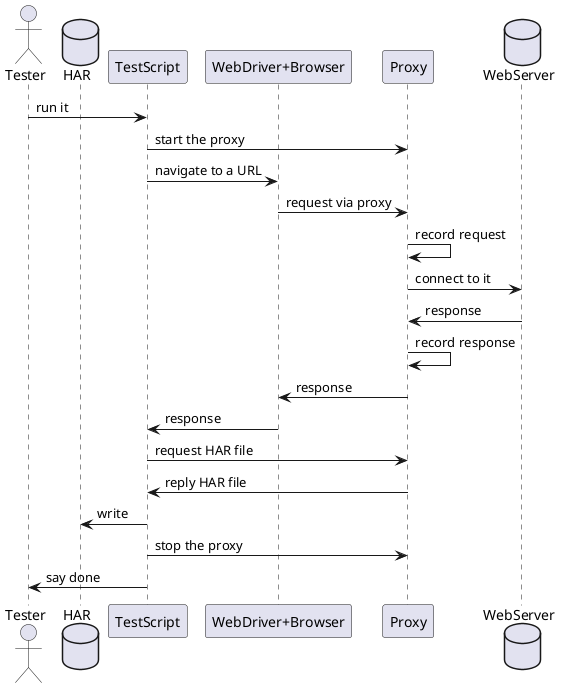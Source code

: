 @startuml sequence
actor       Tester     as tester
database    HAR        as file
participant TestScript as script
participant "WebDriver+Browser" as browser
participant Proxy      as proxy
database    WebServer  as server

tester   -> script     : run it
script   -> proxy      : start the proxy
script   -> browser    : navigate to a URL
browser  -> proxy      : request via proxy
proxy    -> proxy      : record request
proxy    -> server     : connect to it
server   -> proxy      : response
proxy    -> proxy      : record response
proxy    -> browser    : response
browser  -> script     : response
script   -> proxy      : request HAR file
proxy    -> script     : reply HAR file
script   -> file       : write
script   -> proxy      : stop the proxy
script   -> tester     : say done
@enduml

